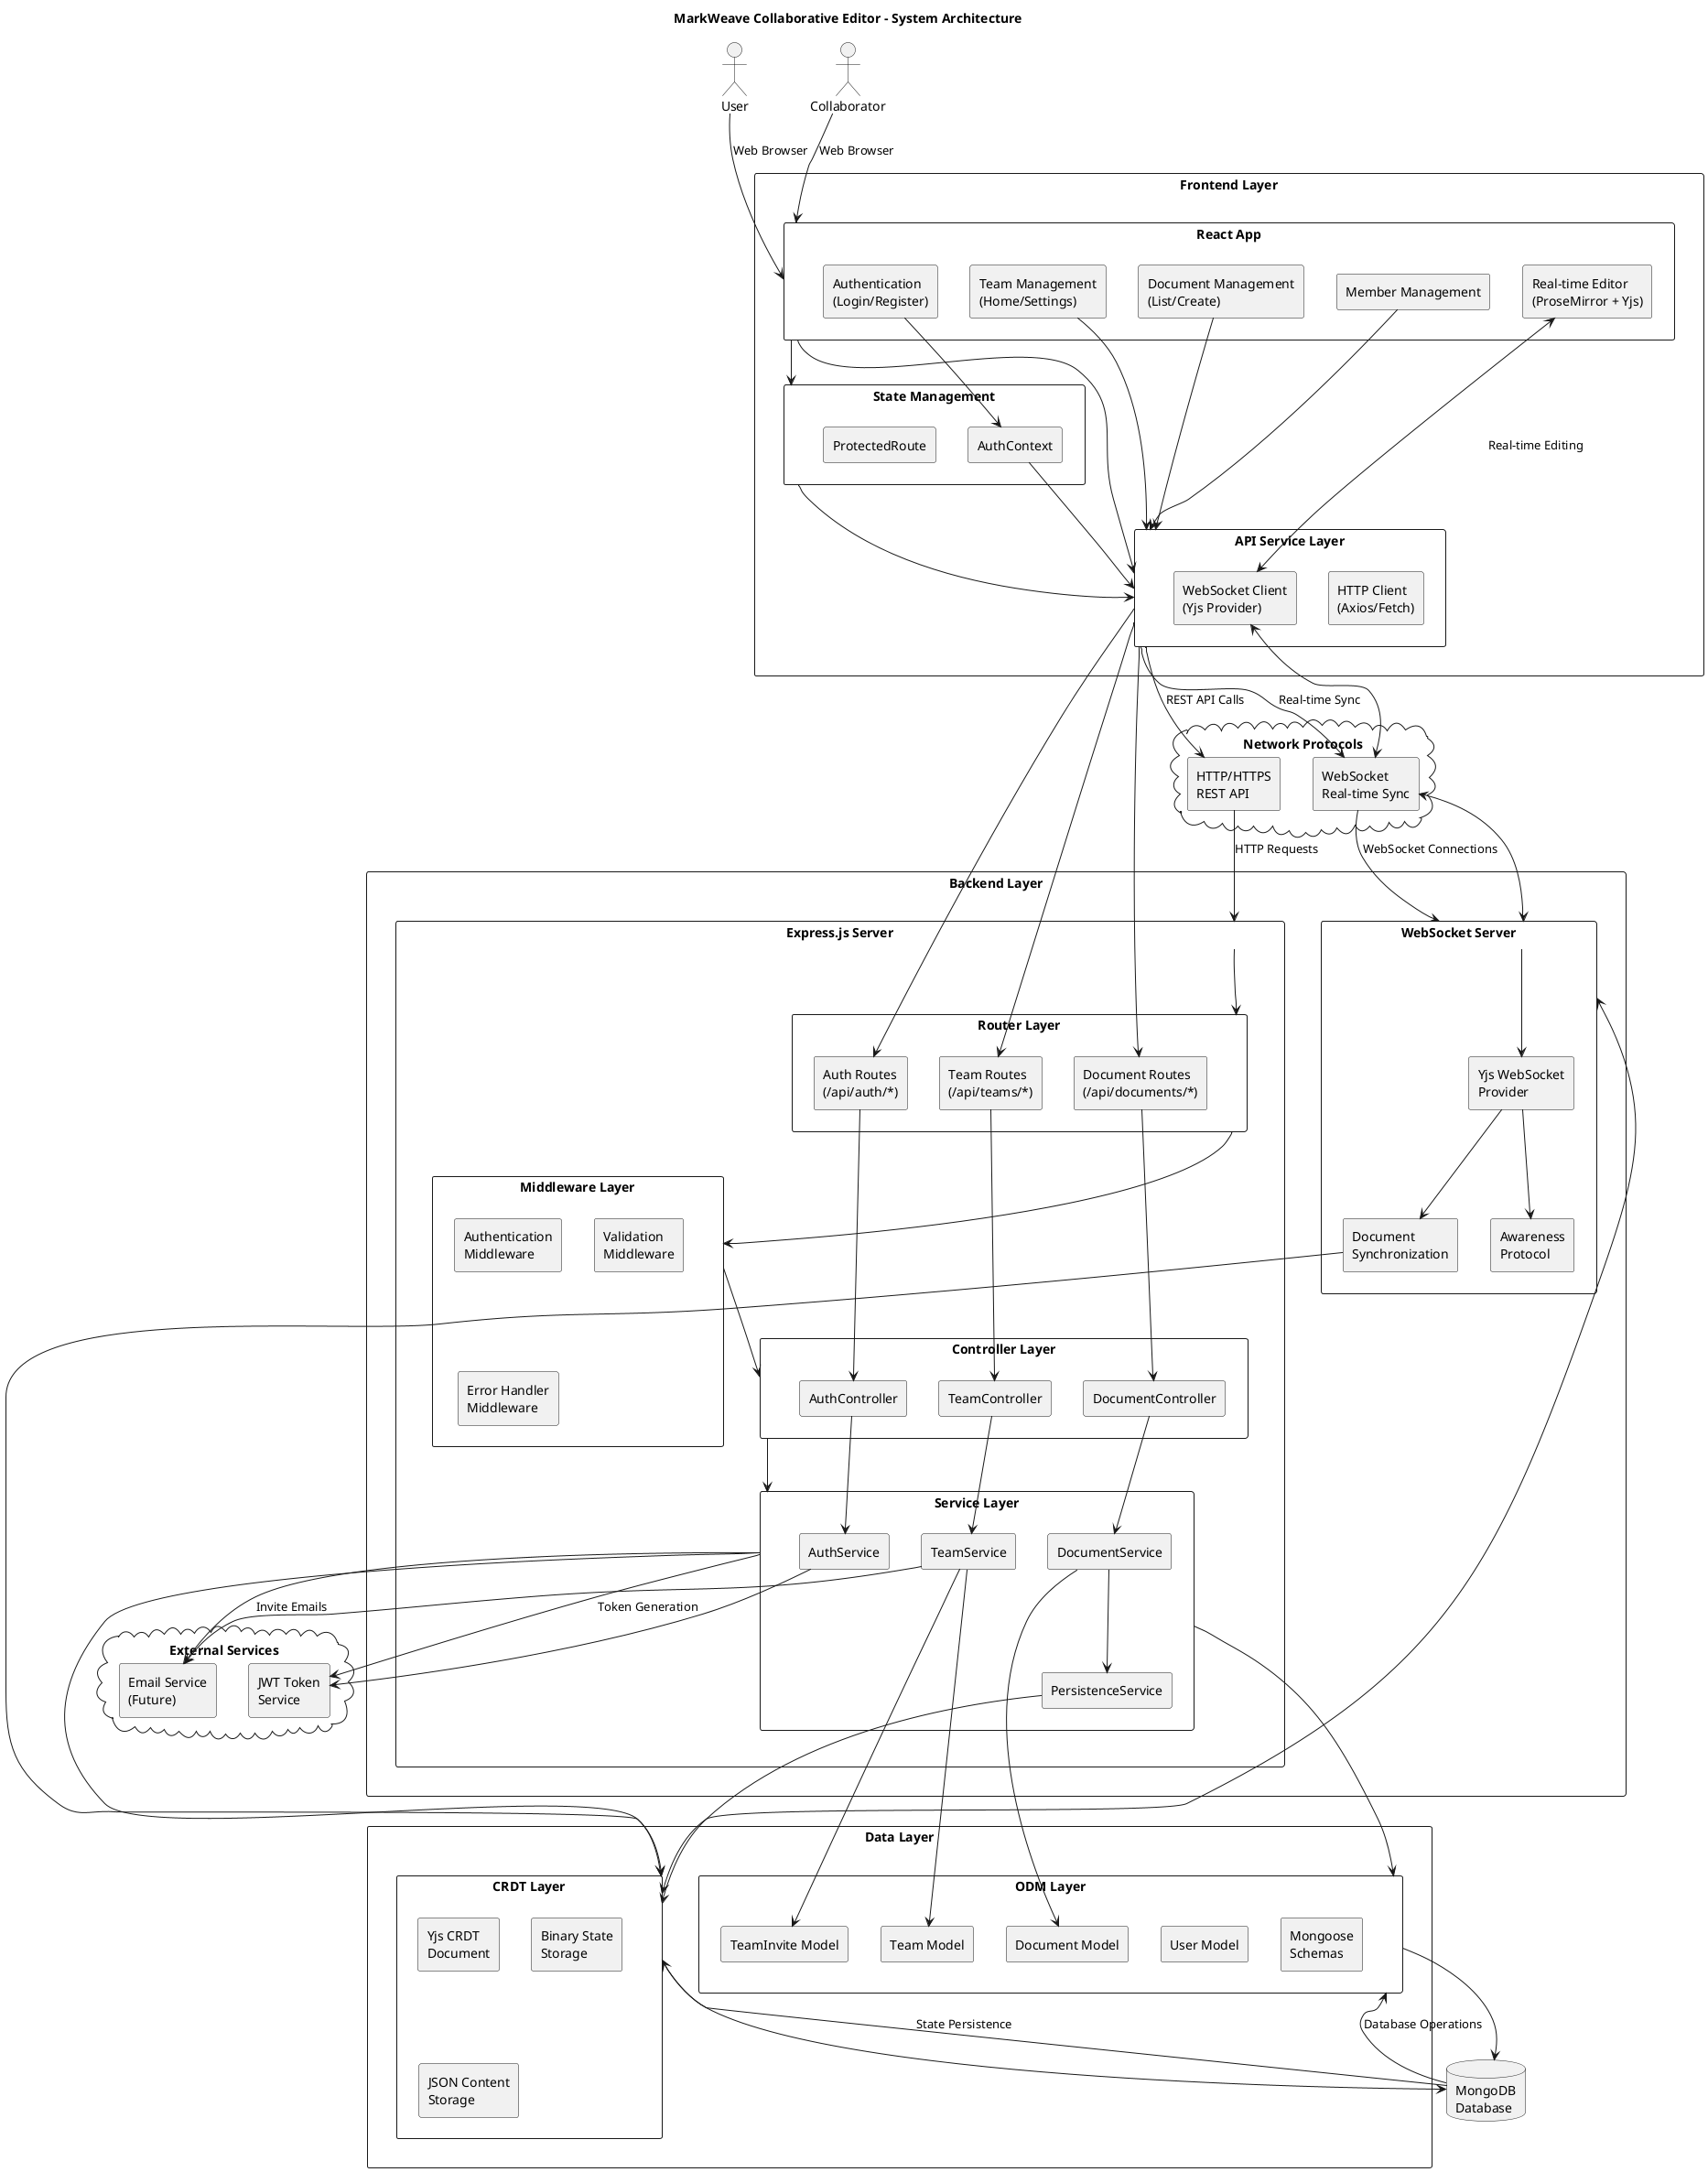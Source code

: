 @startuml
skinparam componentStyle rectangle
skinparam packageStyle rectangle
skinparam nodeStyle rectangle

title MarkWeave Collaborative Editor - System Architecture

' External actors
actor User as user
actor Collaborator as collab
database "MongoDB\nDatabase" as mongodb

' Frontend Layer
package "Frontend Layer" {
  component "React App" as react {
    component "Authentication\n(Login/Register)" as auth_ui
    component "Team Management\n(Home/Settings)" as team_ui
    component "Document Management\n(List/Create)" as doc_ui
    component "Real-time Editor\n(ProseMirror + Yjs)" as editor_ui
    component "Member Management" as member_ui
  }

  component "State Management" as state {
    component "AuthContext" as auth_ctx
    component "ProtectedRoute" as protected
  }

  component "API Service Layer" as api_service {
    component "HTTP Client\n(Axios/Fetch)" as http_client
    component "WebSocket Client\n(Yjs Provider)" as ws_client
  }
}

' Backend Layer
package "Backend Layer" {
  component "Express.js Server" as express {
    component "Router Layer" as router {
      component "Auth Routes\n(/api/auth/*)" as auth_routes
      component "Team Routes\n(/api/teams/*)" as team_routes
      component "Document Routes\n(/api/documents/*)" as doc_routes
    }

    component "Middleware Layer" as middleware {
      component "Authentication\nMiddleware" as auth_middleware
      component "Validation\nMiddleware" as validation_middleware
      component "Error Handler\nMiddleware" as error_middleware
    }

    component "Controller Layer" as controller {
      component "AuthController" as auth_controller
      component "TeamController" as team_controller
      component "DocumentController" as doc_controller
    }

    component "Service Layer" as service {
      component "AuthService" as auth_service
      component "TeamService" as team_service
      component "DocumentService" as doc_service
      component "PersistenceService" as persistence_service
    }
  }

  component "WebSocket Server" as websocket {
    component "Yjs WebSocket\nProvider" as yjs_provider
    component "Awareness\nProtocol" as awareness
    component "Document\nSynchronization" as doc_sync
  }
}

' Data Layer
package "Data Layer" {
  component "ODM Layer" as odm {
    component "Mongoose\nSchemas" as mongoose
    component "User Model" as user_model
    component "Team Model" as team_model
    component "Document Model" as doc_model
    component "TeamInvite Model" as invite_model
  }

  component "CRDT Layer" as crdt {
    component "Yjs CRDT\nDocument" as yjs_doc
    component "Binary State\nStorage" as binary_state
    component "JSON Content\nStorage" as json_content
  }
}

' External Services
cloud "External Services" {
  component "JWT Token\nService" as jwt
  component "Email Service\n(Future)" as email
}

' Network Protocol
cloud "Network Protocols" {
  component "HTTP/HTTPS\nREST API" as http_protocol
  component "WebSocket\nReal-time Sync" as ws_protocol
}

' User interactions
user --> react : "Web Browser"
collab --> react : "Web Browser"

' Frontend internal connections
react --> state
react --> api_service
state --> api_service

' Frontend to Backend
api_service --> http_protocol : "REST API Calls"
api_service --> ws_protocol : "Real-time Sync"

' Backend entry points
http_protocol --> express : "HTTP Requests"
ws_protocol --> websocket : "WebSocket Connections"

' Backend internal flow
express --> router
router --> middleware
middleware --> controller
controller --> service

' Service to Data
service --> odm
service --> crdt
odm --> mongodb
crdt --> mongodb

' WebSocket flow
websocket --> yjs_provider
yjs_provider --> awareness
yjs_provider --> doc_sync
doc_sync --> crdt

' External services
service --> jwt : "Token Generation"
service --> email : "Invite Emails"

' Data relationships
mongodb -up-> odm : "Database Operations"
mongodb -up-> crdt : "State Persistence"

' Real-time collaboration flow
editor_ui <--> ws_client : "Real-time Editing"
ws_client <--> ws_protocol
ws_protocol <--> websocket
websocket <--> crdt

' Authentication flow
auth_ui --> auth_ctx
auth_ctx --> api_service
api_service --> auth_routes
auth_routes --> auth_controller
auth_controller --> auth_service
auth_service --> jwt

' Team management flow
team_ui --> api_service
api_service --> team_routes
team_routes --> team_controller
team_controller --> team_service
team_service --> team_model

' Document management flow
doc_ui --> api_service
api_service --> doc_routes
doc_routes --> doc_controller
doc_controller --> doc_service
doc_service --> doc_model
doc_service --> persistence_service
persistence_service --> crdt

' Member management flow
member_ui --> api_service
team_service --> invite_model
team_service --> email

@enduml